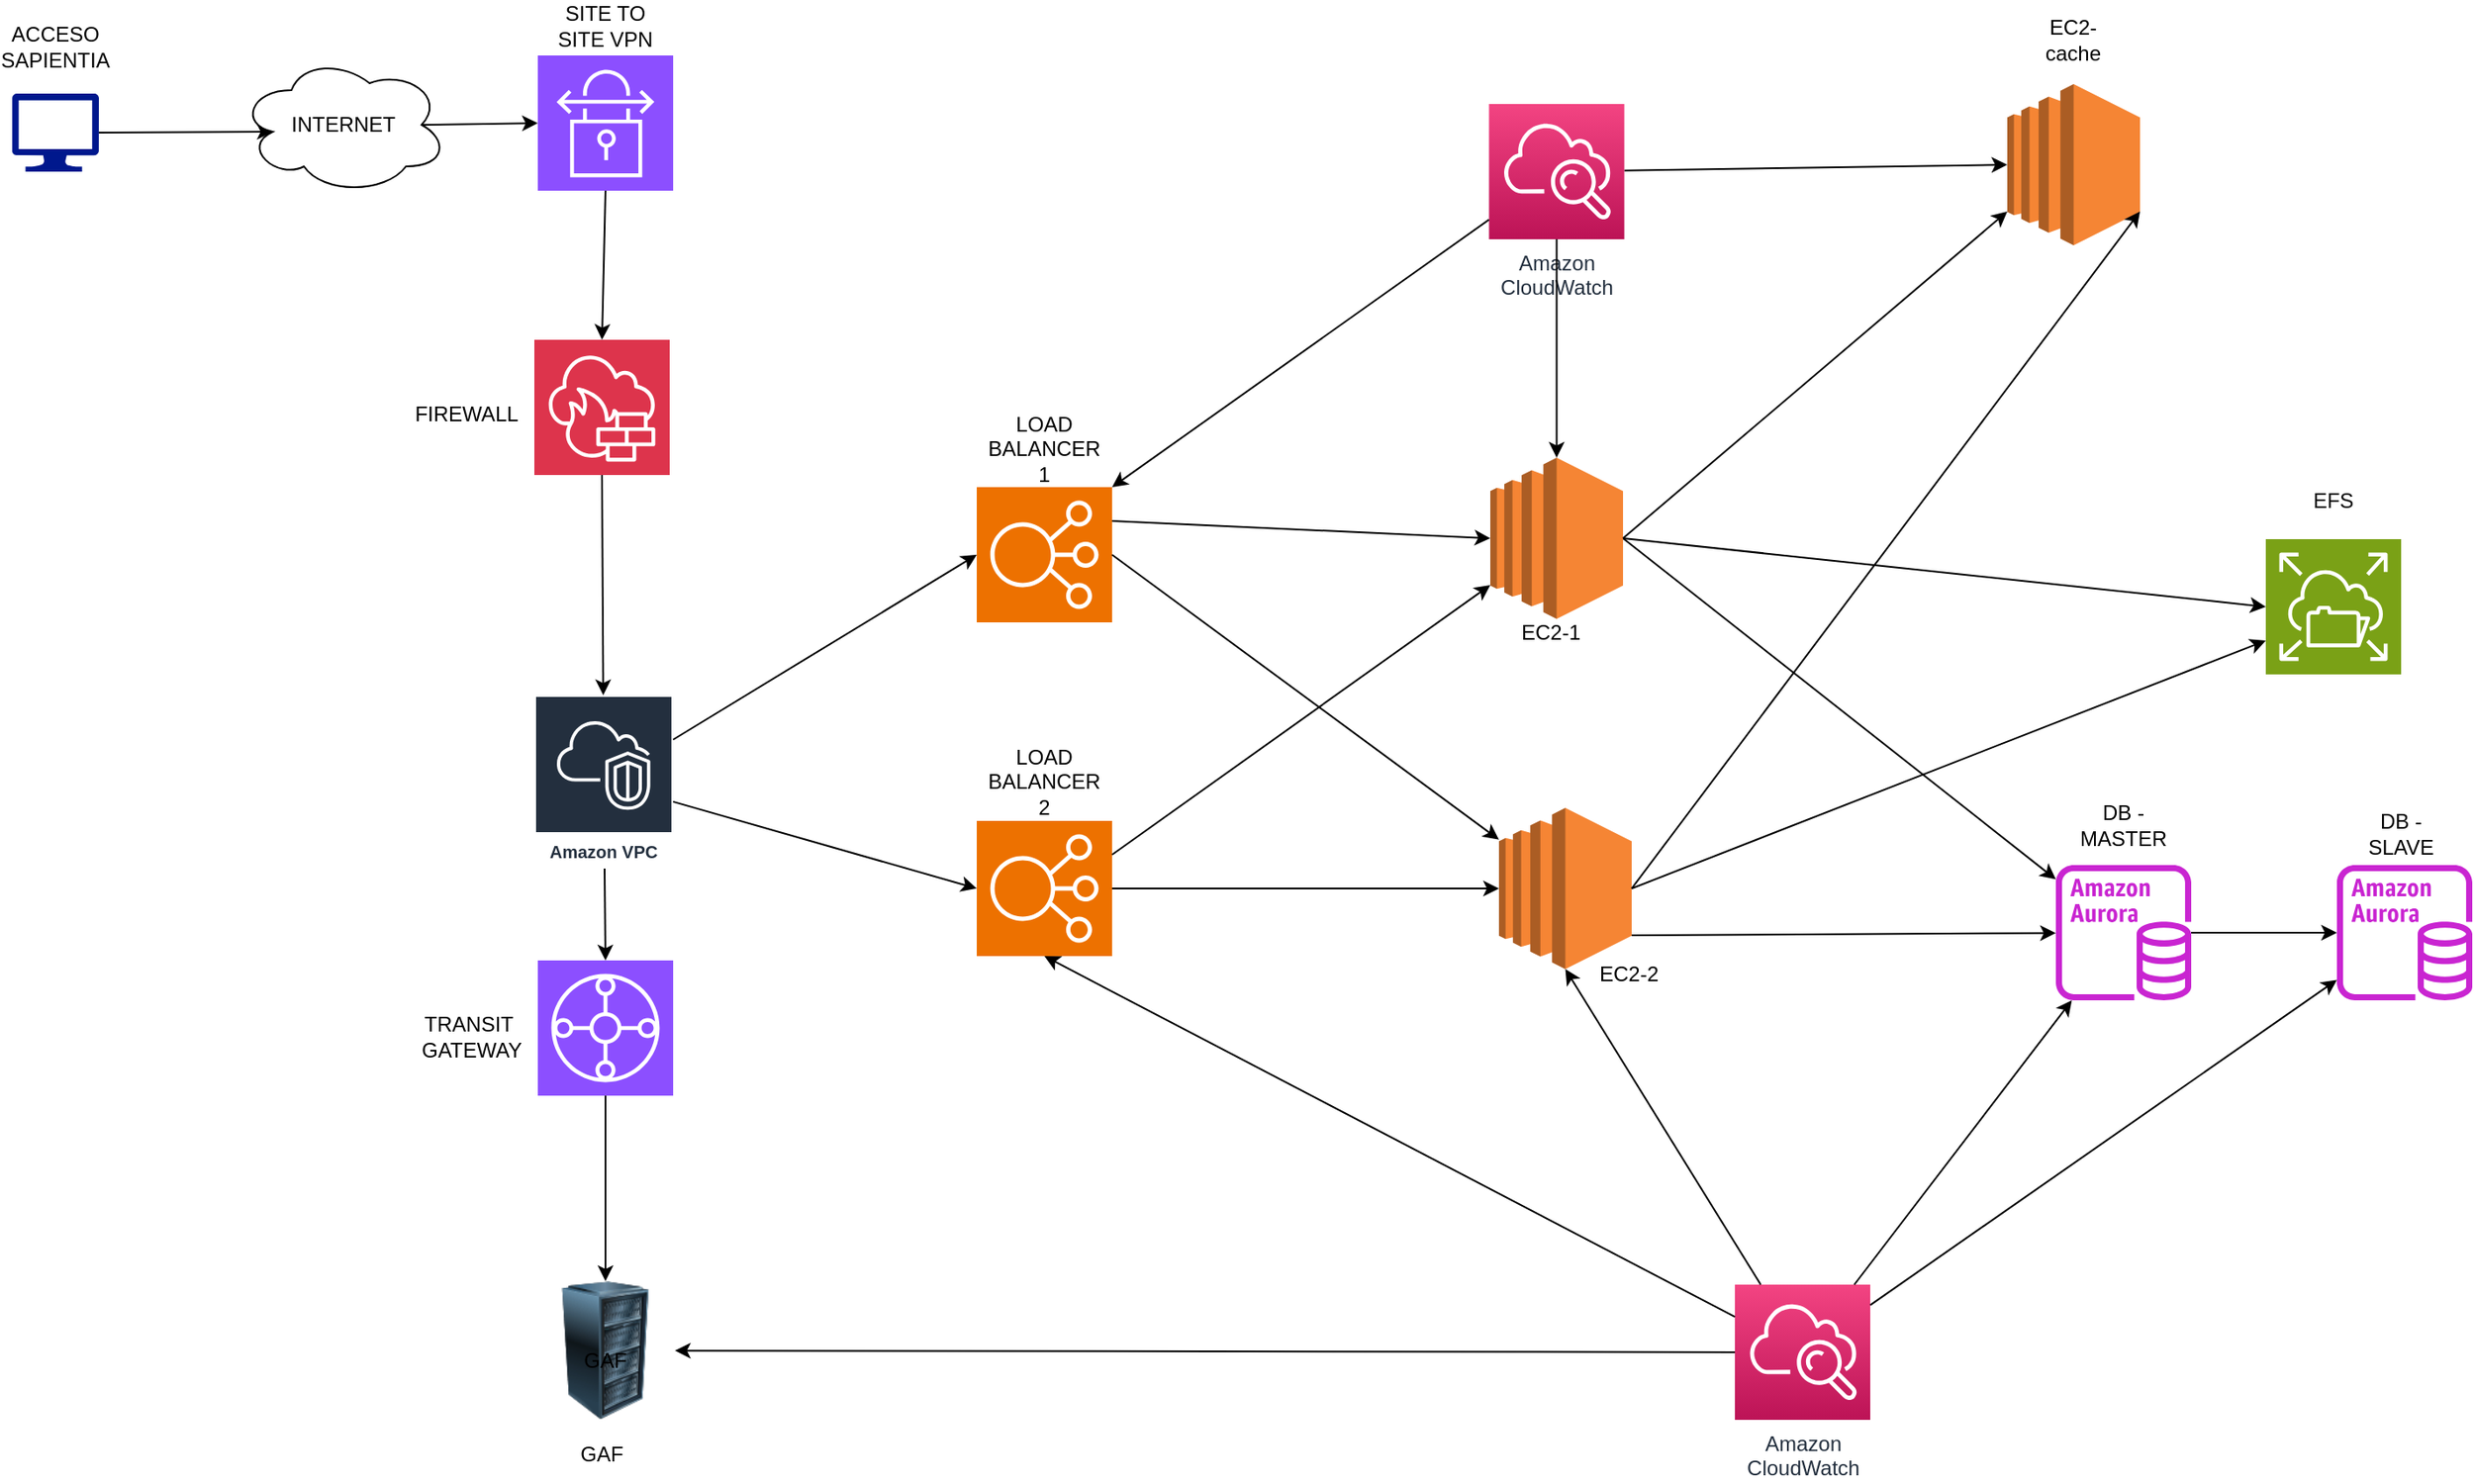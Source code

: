 <mxfile version="22.1.5" type="github">
  <diagram id="Ht1M8jgEwFfnCIfOTk4-" name="Page-1">
    <mxGraphModel dx="2784" dy="883" grid="0" gridSize="10" guides="1" tooltips="1" connect="1" arrows="1" fold="1" page="1" pageScale="1" pageWidth="1169" pageHeight="827" math="0" shadow="0">
      <root>
        <mxCell id="0" />
        <mxCell id="1" parent="0" />
        <mxCell id="UEzPUAAOIrF-is8g5C7q-121" value="Amazon&lt;br&gt;CloudWatch&lt;br&gt;" style="outlineConnect=0;fontColor=#232F3E;gradientColor=#F34482;gradientDirection=north;fillColor=#BC1356;strokeColor=#ffffff;dashed=0;verticalLabelPosition=bottom;verticalAlign=top;align=center;html=1;fontSize=12;fontStyle=0;aspect=fixed;shape=mxgraph.aws4.resourceIcon;resIcon=mxgraph.aws4.cloudwatch;labelBackgroundColor=#ffffff;" parent="1" vertex="1">
          <mxGeometry x="912.0" y="915" width="78" height="78" as="geometry" />
        </mxCell>
        <mxCell id="DRkj2pEiJAdeyXQ4-ryN-1" value="" style="sketch=0;points=[[0,0,0],[0.25,0,0],[0.5,0,0],[0.75,0,0],[1,0,0],[0,1,0],[0.25,1,0],[0.5,1,0],[0.75,1,0],[1,1,0],[0,0.25,0],[0,0.5,0],[0,0.75,0],[1,0.25,0],[1,0.5,0],[1,0.75,0]];outlineConnect=0;fontColor=#232F3E;fillColor=#ED7100;strokeColor=#ffffff;dashed=0;verticalLabelPosition=bottom;verticalAlign=top;align=center;html=1;fontSize=12;fontStyle=0;aspect=fixed;shape=mxgraph.aws4.resourceIcon;resIcon=mxgraph.aws4.elastic_load_balancing;" vertex="1" parent="1">
          <mxGeometry x="475" y="455" width="78" height="78" as="geometry" />
        </mxCell>
        <mxCell id="DRkj2pEiJAdeyXQ4-ryN-4" value="" style="sketch=0;outlineConnect=0;fontColor=#232F3E;gradientColor=none;fillColor=#C925D1;strokeColor=none;dashed=0;verticalLabelPosition=bottom;verticalAlign=top;align=center;html=1;fontSize=12;fontStyle=0;aspect=fixed;pointerEvents=1;shape=mxgraph.aws4.aurora_instance;" vertex="1" parent="1">
          <mxGeometry x="1097" y="673" width="78" height="78" as="geometry" />
        </mxCell>
        <mxCell id="DRkj2pEiJAdeyXQ4-ryN-8" value="" style="sketch=0;points=[[0,0,0],[0.25,0,0],[0.5,0,0],[0.75,0,0],[1,0,0],[0,1,0],[0.25,1,0],[0.5,1,0],[0.75,1,0],[1,1,0],[0,0.25,0],[0,0.5,0],[0,0.75,0],[1,0.25,0],[1,0.5,0],[1,0.75,0]];outlineConnect=0;fontColor=#232F3E;fillColor=#8C4FFF;strokeColor=#ffffff;dashed=0;verticalLabelPosition=bottom;verticalAlign=top;align=center;html=1;fontSize=12;fontStyle=0;aspect=fixed;shape=mxgraph.aws4.resourceIcon;resIcon=mxgraph.aws4.site_to_site_vpn;" vertex="1" parent="1">
          <mxGeometry x="222" y="206" width="78" height="78" as="geometry" />
        </mxCell>
        <mxCell id="DRkj2pEiJAdeyXQ4-ryN-10" value="" style="sketch=0;points=[[0,0,0],[0.25,0,0],[0.5,0,0],[0.75,0,0],[1,0,0],[0,1,0],[0.25,1,0],[0.5,1,0],[0.75,1,0],[1,1,0],[0,0.25,0],[0,0.5,0],[0,0.75,0],[1,0.25,0],[1,0.5,0],[1,0.75,0]];outlineConnect=0;fontColor=#232F3E;fillColor=#DD344C;strokeColor=#ffffff;dashed=0;verticalLabelPosition=bottom;verticalAlign=top;align=center;html=1;fontSize=12;fontStyle=0;aspect=fixed;shape=mxgraph.aws4.resourceIcon;resIcon=mxgraph.aws4.network_firewall;" vertex="1" parent="1">
          <mxGeometry x="220" y="370" width="78" height="78" as="geometry" />
        </mxCell>
        <mxCell id="DRkj2pEiJAdeyXQ4-ryN-12" value="" style="sketch=0;points=[[0,0,0],[0.25,0,0],[0.5,0,0],[0.75,0,0],[1,0,0],[0,1,0],[0.25,1,0],[0.5,1,0],[0.75,1,0],[1,1,0],[0,0.25,0],[0,0.5,0],[0,0.75,0],[1,0.25,0],[1,0.5,0],[1,0.75,0]];outlineConnect=0;fontColor=#232F3E;fillColor=#7AA116;strokeColor=#ffffff;dashed=0;verticalLabelPosition=bottom;verticalAlign=top;align=center;html=1;fontSize=12;fontStyle=0;aspect=fixed;shape=mxgraph.aws4.resourceIcon;resIcon=mxgraph.aws4.elastic_file_system;" vertex="1" parent="1">
          <mxGeometry x="1218" y="485" width="78" height="78" as="geometry" />
        </mxCell>
        <mxCell id="DRkj2pEiJAdeyXQ4-ryN-13" value="" style="sketch=0;outlineConnect=0;fontColor=#232F3E;gradientColor=none;fillColor=#C925D1;strokeColor=none;dashed=0;verticalLabelPosition=bottom;verticalAlign=top;align=center;html=1;fontSize=12;fontStyle=0;aspect=fixed;pointerEvents=1;shape=mxgraph.aws4.aurora_instance;" vertex="1" parent="1">
          <mxGeometry x="1259" y="673" width="78" height="78" as="geometry" />
        </mxCell>
        <mxCell id="DRkj2pEiJAdeyXQ4-ryN-14" value="" style="outlineConnect=0;dashed=0;verticalLabelPosition=bottom;verticalAlign=top;align=center;html=1;shape=mxgraph.aws3.ec2;fillColor=#F58534;gradientColor=none;" vertex="1" parent="1">
          <mxGeometry x="1069" y="222.5" width="76.5" height="93" as="geometry" />
        </mxCell>
        <mxCell id="DRkj2pEiJAdeyXQ4-ryN-15" value="" style="sketch=0;aspect=fixed;pointerEvents=1;shadow=0;dashed=0;html=1;strokeColor=none;labelPosition=center;verticalLabelPosition=bottom;verticalAlign=top;align=center;fillColor=#00188D;shape=mxgraph.azure.computer" vertex="1" parent="1">
          <mxGeometry x="-81" y="228" width="50" height="45" as="geometry" />
        </mxCell>
        <mxCell id="DRkj2pEiJAdeyXQ4-ryN-16" value="Amazon VPC" style="sketch=0;outlineConnect=0;fontColor=#232F3E;gradientColor=none;strokeColor=#ffffff;fillColor=#232F3E;dashed=0;verticalLabelPosition=middle;verticalAlign=bottom;align=center;html=1;whiteSpace=wrap;fontSize=10;fontStyle=1;spacing=3;shape=mxgraph.aws4.productIcon;prIcon=mxgraph.aws4.vpc;" vertex="1" parent="1">
          <mxGeometry x="220" y="575" width="80" height="100" as="geometry" />
        </mxCell>
        <mxCell id="DRkj2pEiJAdeyXQ4-ryN-20" value="" style="endArrow=classic;html=1;rounded=0;exitX=0.5;exitY=1;exitDx=0;exitDy=0;exitPerimeter=0;entryX=0.5;entryY=0;entryDx=0;entryDy=0;entryPerimeter=0;" edge="1" parent="1" source="DRkj2pEiJAdeyXQ4-ryN-8" target="DRkj2pEiJAdeyXQ4-ryN-10">
          <mxGeometry width="50" height="50" relative="1" as="geometry">
            <mxPoint x="172" y="491" as="sourcePoint" />
            <mxPoint x="254" y="399" as="targetPoint" />
          </mxGeometry>
        </mxCell>
        <mxCell id="DRkj2pEiJAdeyXQ4-ryN-21" value="" style="endArrow=classic;html=1;rounded=0;exitX=1;exitY=0.5;exitDx=0;exitDy=0;exitPerimeter=0;" edge="1" parent="1" source="DRkj2pEiJAdeyXQ4-ryN-27" target="DRkj2pEiJAdeyXQ4-ryN-4">
          <mxGeometry width="50" height="50" relative="1" as="geometry">
            <mxPoint x="861.5" y="546.5" as="sourcePoint" />
            <mxPoint x="1016.5" y="479.5" as="targetPoint" />
          </mxGeometry>
        </mxCell>
        <mxCell id="DRkj2pEiJAdeyXQ4-ryN-22" value="" style="endArrow=classic;html=1;rounded=0;exitX=0.5;exitY=1;exitDx=0;exitDy=0;exitPerimeter=0;" edge="1" parent="1" source="DRkj2pEiJAdeyXQ4-ryN-10" target="DRkj2pEiJAdeyXQ4-ryN-16">
          <mxGeometry width="50" height="50" relative="1" as="geometry">
            <mxPoint x="72" y="400" as="sourcePoint" />
            <mxPoint x="227" y="333" as="targetPoint" />
          </mxGeometry>
        </mxCell>
        <mxCell id="DRkj2pEiJAdeyXQ4-ryN-23" value="" style="sketch=0;points=[[0,0,0],[0.25,0,0],[0.5,0,0],[0.75,0,0],[1,0,0],[0,1,0],[0.25,1,0],[0.5,1,0],[0.75,1,0],[1,1,0],[0,0.25,0],[0,0.5,0],[0,0.75,0],[1,0.25,0],[1,0.5,0],[1,0.75,0]];outlineConnect=0;fontColor=#232F3E;fillColor=#ED7100;strokeColor=#ffffff;dashed=0;verticalLabelPosition=bottom;verticalAlign=top;align=center;html=1;fontSize=12;fontStyle=0;aspect=fixed;shape=mxgraph.aws4.resourceIcon;resIcon=mxgraph.aws4.elastic_load_balancing;" vertex="1" parent="1">
          <mxGeometry x="475" y="647.5" width="78" height="78" as="geometry" />
        </mxCell>
        <mxCell id="DRkj2pEiJAdeyXQ4-ryN-24" value="" style="endArrow=classic;html=1;rounded=0;entryX=0;entryY=0.5;entryDx=0;entryDy=0;entryPerimeter=0;" edge="1" parent="1" source="DRkj2pEiJAdeyXQ4-ryN-16" target="DRkj2pEiJAdeyXQ4-ryN-1">
          <mxGeometry width="50" height="50" relative="1" as="geometry">
            <mxPoint x="377" y="417" as="sourcePoint" />
            <mxPoint x="532" y="350" as="targetPoint" />
          </mxGeometry>
        </mxCell>
        <mxCell id="DRkj2pEiJAdeyXQ4-ryN-25" value="" style="endArrow=classic;html=1;rounded=0;" edge="1" parent="1" source="DRkj2pEiJAdeyXQ4-ryN-4" target="DRkj2pEiJAdeyXQ4-ryN-13">
          <mxGeometry width="50" height="50" relative="1" as="geometry">
            <mxPoint x="1097.5" y="827.5" as="sourcePoint" />
            <mxPoint x="1252.5" y="760.5" as="targetPoint" />
          </mxGeometry>
        </mxCell>
        <mxCell id="DRkj2pEiJAdeyXQ4-ryN-26" value="" style="endArrow=classic;html=1;rounded=0;entryX=0;entryY=0.5;entryDx=0;entryDy=0;entryPerimeter=0;" edge="1" parent="1" source="DRkj2pEiJAdeyXQ4-ryN-16" target="DRkj2pEiJAdeyXQ4-ryN-23">
          <mxGeometry width="50" height="50" relative="1" as="geometry">
            <mxPoint x="421" y="742" as="sourcePoint" />
            <mxPoint x="576" y="675" as="targetPoint" />
          </mxGeometry>
        </mxCell>
        <mxCell id="DRkj2pEiJAdeyXQ4-ryN-27" value="" style="outlineConnect=0;dashed=0;verticalLabelPosition=bottom;verticalAlign=top;align=center;html=1;shape=mxgraph.aws3.ec2;fillColor=#F58534;gradientColor=none;" vertex="1" parent="1">
          <mxGeometry x="771" y="438" width="76.5" height="93" as="geometry" />
        </mxCell>
        <mxCell id="DRkj2pEiJAdeyXQ4-ryN-28" value="" style="outlineConnect=0;dashed=0;verticalLabelPosition=bottom;verticalAlign=top;align=center;html=1;shape=mxgraph.aws3.ec2;fillColor=#F58534;gradientColor=none;" vertex="1" parent="1">
          <mxGeometry x="776" y="640" width="76.5" height="93" as="geometry" />
        </mxCell>
        <mxCell id="DRkj2pEiJAdeyXQ4-ryN-29" value="" style="endArrow=classic;html=1;rounded=0;entryX=0;entryY=0.79;entryDx=0;entryDy=0;entryPerimeter=0;exitX=1;exitY=0.25;exitDx=0;exitDy=0;exitPerimeter=0;" edge="1" parent="1" source="DRkj2pEiJAdeyXQ4-ryN-23" target="DRkj2pEiJAdeyXQ4-ryN-27">
          <mxGeometry width="50" height="50" relative="1" as="geometry">
            <mxPoint x="689" y="793" as="sourcePoint" />
            <mxPoint x="821" y="679" as="targetPoint" />
          </mxGeometry>
        </mxCell>
        <mxCell id="DRkj2pEiJAdeyXQ4-ryN-30" value="" style="endArrow=classic;html=1;rounded=0;exitX=1;exitY=0.5;exitDx=0;exitDy=0;exitPerimeter=0;" edge="1" parent="1" source="DRkj2pEiJAdeyXQ4-ryN-1" target="DRkj2pEiJAdeyXQ4-ryN-28">
          <mxGeometry width="50" height="50" relative="1" as="geometry">
            <mxPoint x="712" y="579.5" as="sourcePoint" />
            <mxPoint x="844" y="465.5" as="targetPoint" />
          </mxGeometry>
        </mxCell>
        <mxCell id="DRkj2pEiJAdeyXQ4-ryN-31" value="" style="endArrow=classic;html=1;rounded=0;entryX=0;entryY=0.5;entryDx=0;entryDy=0;entryPerimeter=0;exitX=1;exitY=0.5;exitDx=0;exitDy=0;exitPerimeter=0;" edge="1" parent="1" source="DRkj2pEiJAdeyXQ4-ryN-23" target="DRkj2pEiJAdeyXQ4-ryN-28">
          <mxGeometry width="50" height="50" relative="1" as="geometry">
            <mxPoint x="658" y="829.5" as="sourcePoint" />
            <mxPoint x="790" y="715.5" as="targetPoint" />
          </mxGeometry>
        </mxCell>
        <mxCell id="DRkj2pEiJAdeyXQ4-ryN-32" value="" style="endArrow=classic;html=1;rounded=0;entryX=0;entryY=0.5;entryDx=0;entryDy=0;entryPerimeter=0;exitX=1;exitY=0.25;exitDx=0;exitDy=0;exitPerimeter=0;" edge="1" parent="1" source="DRkj2pEiJAdeyXQ4-ryN-1" target="DRkj2pEiJAdeyXQ4-ryN-27">
          <mxGeometry width="50" height="50" relative="1" as="geometry">
            <mxPoint x="383" y="676.5" as="sourcePoint" />
            <mxPoint x="515" y="562.5" as="targetPoint" />
          </mxGeometry>
        </mxCell>
        <mxCell id="DRkj2pEiJAdeyXQ4-ryN-33" value="" style="endArrow=classic;html=1;rounded=0;entryX=0;entryY=0.79;entryDx=0;entryDy=0;entryPerimeter=0;exitX=1;exitY=0.5;exitDx=0;exitDy=0;exitPerimeter=0;" edge="1" parent="1" source="DRkj2pEiJAdeyXQ4-ryN-27" target="DRkj2pEiJAdeyXQ4-ryN-14">
          <mxGeometry width="50" height="50" relative="1" as="geometry">
            <mxPoint x="857" y="489.5" as="sourcePoint" />
            <mxPoint x="926.0" y="291.5" as="targetPoint" />
          </mxGeometry>
        </mxCell>
        <mxCell id="DRkj2pEiJAdeyXQ4-ryN-34" value="" style="endArrow=classic;html=1;rounded=0;exitX=1;exitY=0.5;exitDx=0;exitDy=0;exitPerimeter=0;entryX=1;entryY=0.79;entryDx=0;entryDy=0;entryPerimeter=0;" edge="1" parent="1" source="DRkj2pEiJAdeyXQ4-ryN-28" target="DRkj2pEiJAdeyXQ4-ryN-14">
          <mxGeometry width="50" height="50" relative="1" as="geometry">
            <mxPoint x="812" y="541.5" as="sourcePoint" />
            <mxPoint x="964.25" y="338" as="targetPoint" />
          </mxGeometry>
        </mxCell>
        <mxCell id="DRkj2pEiJAdeyXQ4-ryN-35" value="" style="endArrow=classic;html=1;rounded=0;exitX=1;exitY=0.79;exitDx=0;exitDy=0;exitPerimeter=0;" edge="1" parent="1" source="DRkj2pEiJAdeyXQ4-ryN-28" target="DRkj2pEiJAdeyXQ4-ryN-4">
          <mxGeometry width="50" height="50" relative="1" as="geometry">
            <mxPoint x="820" y="797.5" as="sourcePoint" />
            <mxPoint x="952" y="683.5" as="targetPoint" />
          </mxGeometry>
        </mxCell>
        <mxCell id="DRkj2pEiJAdeyXQ4-ryN-36" value="" style="endArrow=classic;html=1;rounded=0;exitX=1;exitY=0.5;exitDx=0;exitDy=0;exitPerimeter=0;entryX=0;entryY=0.75;entryDx=0;entryDy=0;entryPerimeter=0;" edge="1" parent="1" source="DRkj2pEiJAdeyXQ4-ryN-28" target="DRkj2pEiJAdeyXQ4-ryN-12">
          <mxGeometry width="50" height="50" relative="1" as="geometry">
            <mxPoint x="1007" y="542.5" as="sourcePoint" />
            <mxPoint x="1187" y="417.5" as="targetPoint" />
          </mxGeometry>
        </mxCell>
        <mxCell id="DRkj2pEiJAdeyXQ4-ryN-37" value="" style="endArrow=classic;html=1;rounded=0;entryX=0;entryY=0.5;entryDx=0;entryDy=0;entryPerimeter=0;exitX=1;exitY=0.5;exitDx=0;exitDy=0;exitPerimeter=0;" edge="1" parent="1" source="DRkj2pEiJAdeyXQ4-ryN-27" target="DRkj2pEiJAdeyXQ4-ryN-12">
          <mxGeometry width="50" height="50" relative="1" as="geometry">
            <mxPoint x="765" y="483.5" as="sourcePoint" />
            <mxPoint x="1220" y="410.5" as="targetPoint" />
          </mxGeometry>
        </mxCell>
        <mxCell id="DRkj2pEiJAdeyXQ4-ryN-38" value="" style="endArrow=classic;html=1;rounded=0;entryX=0;entryY=0.5;entryDx=0;entryDy=0;entryPerimeter=0;" edge="1" parent="1" source="DRkj2pEiJAdeyXQ4-ryN-45" target="DRkj2pEiJAdeyXQ4-ryN-14">
          <mxGeometry width="50" height="50" relative="1" as="geometry">
            <mxPoint x="962" y="346.5" as="sourcePoint" />
            <mxPoint x="1142" y="221.5" as="targetPoint" />
          </mxGeometry>
        </mxCell>
        <mxCell id="DRkj2pEiJAdeyXQ4-ryN-39" value="" style="endArrow=classic;html=1;rounded=0;" edge="1" parent="1" source="UEzPUAAOIrF-is8g5C7q-121" target="DRkj2pEiJAdeyXQ4-ryN-4">
          <mxGeometry width="50" height="50" relative="1" as="geometry">
            <mxPoint x="1137.5" y="900.5" as="sourcePoint" />
            <mxPoint x="1317.5" y="775.5" as="targetPoint" />
          </mxGeometry>
        </mxCell>
        <mxCell id="DRkj2pEiJAdeyXQ4-ryN-40" value="" style="endArrow=classic;html=1;rounded=0;" edge="1" parent="1" source="UEzPUAAOIrF-is8g5C7q-121" target="DRkj2pEiJAdeyXQ4-ryN-13">
          <mxGeometry width="50" height="50" relative="1" as="geometry">
            <mxPoint x="1185.5" y="792.5" as="sourcePoint" />
            <mxPoint x="1314.5" y="846.5" as="targetPoint" />
          </mxGeometry>
        </mxCell>
        <mxCell id="DRkj2pEiJAdeyXQ4-ryN-45" value="Amazon&lt;br&gt;CloudWatch&lt;br&gt;" style="outlineConnect=0;fontColor=#232F3E;gradientColor=#F34482;gradientDirection=north;fillColor=#BC1356;strokeColor=#ffffff;dashed=0;verticalLabelPosition=bottom;verticalAlign=top;align=center;html=1;fontSize=12;fontStyle=0;aspect=fixed;shape=mxgraph.aws4.resourceIcon;resIcon=mxgraph.aws4.cloudwatch;labelBackgroundColor=#ffffff;" vertex="1" parent="1">
          <mxGeometry x="770.25" y="234" width="78" height="78" as="geometry" />
        </mxCell>
        <mxCell id="DRkj2pEiJAdeyXQ4-ryN-47" value="" style="endArrow=classic;html=1;rounded=0;entryX=0.5;entryY=0;entryDx=0;entryDy=0;entryPerimeter=0;" edge="1" parent="1" source="DRkj2pEiJAdeyXQ4-ryN-45" target="DRkj2pEiJAdeyXQ4-ryN-27">
          <mxGeometry width="50" height="50" relative="1" as="geometry">
            <mxPoint x="982" y="366.5" as="sourcePoint" />
            <mxPoint x="1162" y="241.5" as="targetPoint" />
          </mxGeometry>
        </mxCell>
        <mxCell id="DRkj2pEiJAdeyXQ4-ryN-48" value="" style="image;html=1;image=img/lib/clip_art/computers/Server_Rack_128x128.png" vertex="1" parent="1">
          <mxGeometry x="221" y="913" width="80" height="80" as="geometry" />
        </mxCell>
        <mxCell id="DRkj2pEiJAdeyXQ4-ryN-50" value="" style="sketch=0;points=[[0,0,0],[0.25,0,0],[0.5,0,0],[0.75,0,0],[1,0,0],[0,1,0],[0.25,1,0],[0.5,1,0],[0.75,1,0],[1,1,0],[0,0.25,0],[0,0.5,0],[0,0.75,0],[1,0.25,0],[1,0.5,0],[1,0.75,0]];outlineConnect=0;fontColor=#232F3E;fillColor=#8C4FFF;strokeColor=#ffffff;dashed=0;verticalLabelPosition=bottom;verticalAlign=top;align=center;html=1;fontSize=12;fontStyle=0;aspect=fixed;shape=mxgraph.aws4.resourceIcon;resIcon=mxgraph.aws4.transit_gateway;" vertex="1" parent="1">
          <mxGeometry x="222" y="728" width="78" height="78" as="geometry" />
        </mxCell>
        <mxCell id="DRkj2pEiJAdeyXQ4-ryN-51" value="" style="endArrow=classic;html=1;rounded=0;entryX=0.5;entryY=0;entryDx=0;entryDy=0;entryPerimeter=0;" edge="1" parent="1" source="DRkj2pEiJAdeyXQ4-ryN-16" target="DRkj2pEiJAdeyXQ4-ryN-50">
          <mxGeometry width="50" height="50" relative="1" as="geometry">
            <mxPoint x="310" y="646" as="sourcePoint" />
            <mxPoint x="485" y="697" as="targetPoint" />
          </mxGeometry>
        </mxCell>
        <mxCell id="DRkj2pEiJAdeyXQ4-ryN-52" value="" style="endArrow=classic;html=1;rounded=0;entryX=0.5;entryY=0;entryDx=0;entryDy=0;exitX=0.5;exitY=1;exitDx=0;exitDy=0;exitPerimeter=0;" edge="1" parent="1" source="DRkj2pEiJAdeyXQ4-ryN-50" target="DRkj2pEiJAdeyXQ4-ryN-48">
          <mxGeometry width="50" height="50" relative="1" as="geometry">
            <mxPoint x="316" y="832" as="sourcePoint" />
            <mxPoint x="317" y="885" as="targetPoint" />
          </mxGeometry>
        </mxCell>
        <mxCell id="DRkj2pEiJAdeyXQ4-ryN-53" value="EC2-1" style="text;html=1;strokeColor=none;fillColor=none;align=center;verticalAlign=middle;whiteSpace=wrap;rounded=0;" vertex="1" parent="1">
          <mxGeometry x="776" y="524" width="60" height="30" as="geometry" />
        </mxCell>
        <mxCell id="DRkj2pEiJAdeyXQ4-ryN-56" value="EC2-2" style="text;html=1;strokeColor=none;fillColor=none;align=center;verticalAlign=middle;whiteSpace=wrap;rounded=0;" vertex="1" parent="1">
          <mxGeometry x="821" y="721" width="60" height="30" as="geometry" />
        </mxCell>
        <mxCell id="DRkj2pEiJAdeyXQ4-ryN-58" value="EC2-cache" style="text;html=1;strokeColor=none;fillColor=none;align=center;verticalAlign=middle;whiteSpace=wrap;rounded=0;" vertex="1" parent="1">
          <mxGeometry x="1077" y="182" width="60" height="30" as="geometry" />
        </mxCell>
        <mxCell id="DRkj2pEiJAdeyXQ4-ryN-59" value="LOAD BALANCER 1" style="text;html=1;strokeColor=none;fillColor=none;align=center;verticalAlign=middle;whiteSpace=wrap;rounded=0;" vertex="1" parent="1">
          <mxGeometry x="484" y="418" width="60" height="30" as="geometry" />
        </mxCell>
        <mxCell id="DRkj2pEiJAdeyXQ4-ryN-60" value="LOAD BALANCER 2" style="text;html=1;strokeColor=none;fillColor=none;align=center;verticalAlign=middle;whiteSpace=wrap;rounded=0;" vertex="1" parent="1">
          <mxGeometry x="484" y="610" width="60" height="30" as="geometry" />
        </mxCell>
        <mxCell id="DRkj2pEiJAdeyXQ4-ryN-61" value="DB - SLAVE" style="text;html=1;strokeColor=none;fillColor=none;align=center;verticalAlign=middle;whiteSpace=wrap;rounded=0;" vertex="1" parent="1">
          <mxGeometry x="1265.5" y="640" width="60" height="30" as="geometry" />
        </mxCell>
        <mxCell id="DRkj2pEiJAdeyXQ4-ryN-62" value="DB - MASTER" style="text;html=1;strokeColor=none;fillColor=none;align=center;verticalAlign=middle;whiteSpace=wrap;rounded=0;" vertex="1" parent="1">
          <mxGeometry x="1106" y="635" width="60" height="30" as="geometry" />
        </mxCell>
        <mxCell id="DRkj2pEiJAdeyXQ4-ryN-65" value="EFS" style="text;html=1;strokeColor=none;fillColor=none;align=center;verticalAlign=middle;whiteSpace=wrap;rounded=0;" vertex="1" parent="1">
          <mxGeometry x="1227" y="448" width="60" height="30" as="geometry" />
        </mxCell>
        <mxCell id="DRkj2pEiJAdeyXQ4-ryN-67" value="SITE TO SITE VPN" style="text;html=1;strokeColor=none;fillColor=none;align=center;verticalAlign=middle;whiteSpace=wrap;rounded=0;" vertex="1" parent="1">
          <mxGeometry x="231" y="174" width="60" height="30" as="geometry" />
        </mxCell>
        <mxCell id="DRkj2pEiJAdeyXQ4-ryN-68" value="FIREWALL" style="text;html=1;strokeColor=none;fillColor=none;align=center;verticalAlign=middle;whiteSpace=wrap;rounded=0;" vertex="1" parent="1">
          <mxGeometry x="151" y="398" width="60" height="30" as="geometry" />
        </mxCell>
        <mxCell id="DRkj2pEiJAdeyXQ4-ryN-69" value="TRANSIT&amp;nbsp;&lt;br&gt;GATEWAY" style="text;html=1;strokeColor=none;fillColor=none;align=center;verticalAlign=middle;whiteSpace=wrap;rounded=0;" vertex="1" parent="1">
          <mxGeometry x="154" y="757" width="60" height="30" as="geometry" />
        </mxCell>
        <mxCell id="DRkj2pEiJAdeyXQ4-ryN-70" value="GAF" style="text;html=1;strokeColor=none;fillColor=none;align=center;verticalAlign=middle;whiteSpace=wrap;rounded=0;" vertex="1" parent="1">
          <mxGeometry x="231" y="944" width="60" height="30" as="geometry" />
        </mxCell>
        <mxCell id="DRkj2pEiJAdeyXQ4-ryN-72" value="" style="endArrow=classic;html=1;rounded=0;entryX=0.5;entryY=1;entryDx=0;entryDy=0;entryPerimeter=0;" edge="1" parent="1" source="UEzPUAAOIrF-is8g5C7q-121" target="DRkj2pEiJAdeyXQ4-ryN-28">
          <mxGeometry width="50" height="50" relative="1" as="geometry">
            <mxPoint x="1019" y="989" as="sourcePoint" />
            <mxPoint x="1069" y="939" as="targetPoint" />
          </mxGeometry>
        </mxCell>
        <mxCell id="DRkj2pEiJAdeyXQ4-ryN-73" value="" style="endArrow=classic;html=1;rounded=0;entryX=1;entryY=0;entryDx=0;entryDy=0;entryPerimeter=0;" edge="1" parent="1" source="DRkj2pEiJAdeyXQ4-ryN-45" target="DRkj2pEiJAdeyXQ4-ryN-1">
          <mxGeometry width="50" height="50" relative="1" as="geometry">
            <mxPoint x="597" y="292" as="sourcePoint" />
            <mxPoint x="596" y="408" as="targetPoint" />
          </mxGeometry>
        </mxCell>
        <mxCell id="DRkj2pEiJAdeyXQ4-ryN-74" value="" style="endArrow=classic;html=1;rounded=0;entryX=0.5;entryY=1;entryDx=0;entryDy=0;entryPerimeter=0;" edge="1" parent="1" source="UEzPUAAOIrF-is8g5C7q-121" target="DRkj2pEiJAdeyXQ4-ryN-23">
          <mxGeometry width="50" height="50" relative="1" as="geometry">
            <mxPoint x="1175" y="926" as="sourcePoint" />
            <mxPoint x="749" y="797" as="targetPoint" />
          </mxGeometry>
        </mxCell>
        <mxCell id="DRkj2pEiJAdeyXQ4-ryN-75" style="edgeStyle=orthogonalEdgeStyle;rounded=0;orthogonalLoop=1;jettySize=auto;html=1;exitX=0.5;exitY=1;exitDx=0;exitDy=0;" edge="1" parent="1" source="DRkj2pEiJAdeyXQ4-ryN-62" target="DRkj2pEiJAdeyXQ4-ryN-62">
          <mxGeometry relative="1" as="geometry" />
        </mxCell>
        <mxCell id="DRkj2pEiJAdeyXQ4-ryN-76" value="" style="endArrow=classic;html=1;rounded=0;" edge="1" parent="1" source="UEzPUAAOIrF-is8g5C7q-121" target="DRkj2pEiJAdeyXQ4-ryN-48">
          <mxGeometry width="50" height="50" relative="1" as="geometry">
            <mxPoint x="824" y="1006" as="sourcePoint" />
            <mxPoint x="426" y="798" as="targetPoint" />
          </mxGeometry>
        </mxCell>
        <mxCell id="DRkj2pEiJAdeyXQ4-ryN-78" value="" style="endArrow=classic;html=1;rounded=0;exitX=0.875;exitY=0.5;exitDx=0;exitDy=0;exitPerimeter=0;entryX=0;entryY=0.5;entryDx=0;entryDy=0;entryPerimeter=0;" edge="1" parent="1" source="DRkj2pEiJAdeyXQ4-ryN-80" target="DRkj2pEiJAdeyXQ4-ryN-8">
          <mxGeometry width="50" height="50" relative="1" as="geometry">
            <mxPoint x="-140" y="376" as="sourcePoint" />
            <mxPoint x="-139" y="503" as="targetPoint" />
          </mxGeometry>
        </mxCell>
        <mxCell id="DRkj2pEiJAdeyXQ4-ryN-79" value="" style="endArrow=classic;html=1;rounded=0;exitX=1;exitY=0.5;exitDx=0;exitDy=0;exitPerimeter=0;entryX=0.16;entryY=0.55;entryDx=0;entryDy=0;entryPerimeter=0;" edge="1" parent="1" source="DRkj2pEiJAdeyXQ4-ryN-15" target="DRkj2pEiJAdeyXQ4-ryN-80">
          <mxGeometry width="50" height="50" relative="1" as="geometry">
            <mxPoint x="-28.77" y="384" as="sourcePoint" />
            <mxPoint x="-27.77" y="511" as="targetPoint" />
          </mxGeometry>
        </mxCell>
        <mxCell id="DRkj2pEiJAdeyXQ4-ryN-80" value="" style="ellipse;shape=cloud;whiteSpace=wrap;html=1;" vertex="1" parent="1">
          <mxGeometry x="50" y="206" width="120" height="80" as="geometry" />
        </mxCell>
        <mxCell id="DRkj2pEiJAdeyXQ4-ryN-81" value="ACCESO&lt;br&gt;SAPIENTIA" style="text;html=1;strokeColor=none;fillColor=none;align=center;verticalAlign=middle;whiteSpace=wrap;rounded=0;" vertex="1" parent="1">
          <mxGeometry x="-86" y="186" width="60" height="30" as="geometry" />
        </mxCell>
        <mxCell id="DRkj2pEiJAdeyXQ4-ryN-82" value="INTERNET" style="text;html=1;strokeColor=none;fillColor=none;align=center;verticalAlign=middle;whiteSpace=wrap;rounded=0;" vertex="1" parent="1">
          <mxGeometry x="80" y="231" width="60" height="30" as="geometry" />
        </mxCell>
        <mxCell id="DRkj2pEiJAdeyXQ4-ryN-83" value="GAF" style="text;html=1;strokeColor=none;fillColor=none;align=center;verticalAlign=middle;whiteSpace=wrap;rounded=0;" vertex="1" parent="1">
          <mxGeometry x="229" y="998" width="60" height="30" as="geometry" />
        </mxCell>
      </root>
    </mxGraphModel>
  </diagram>
</mxfile>
